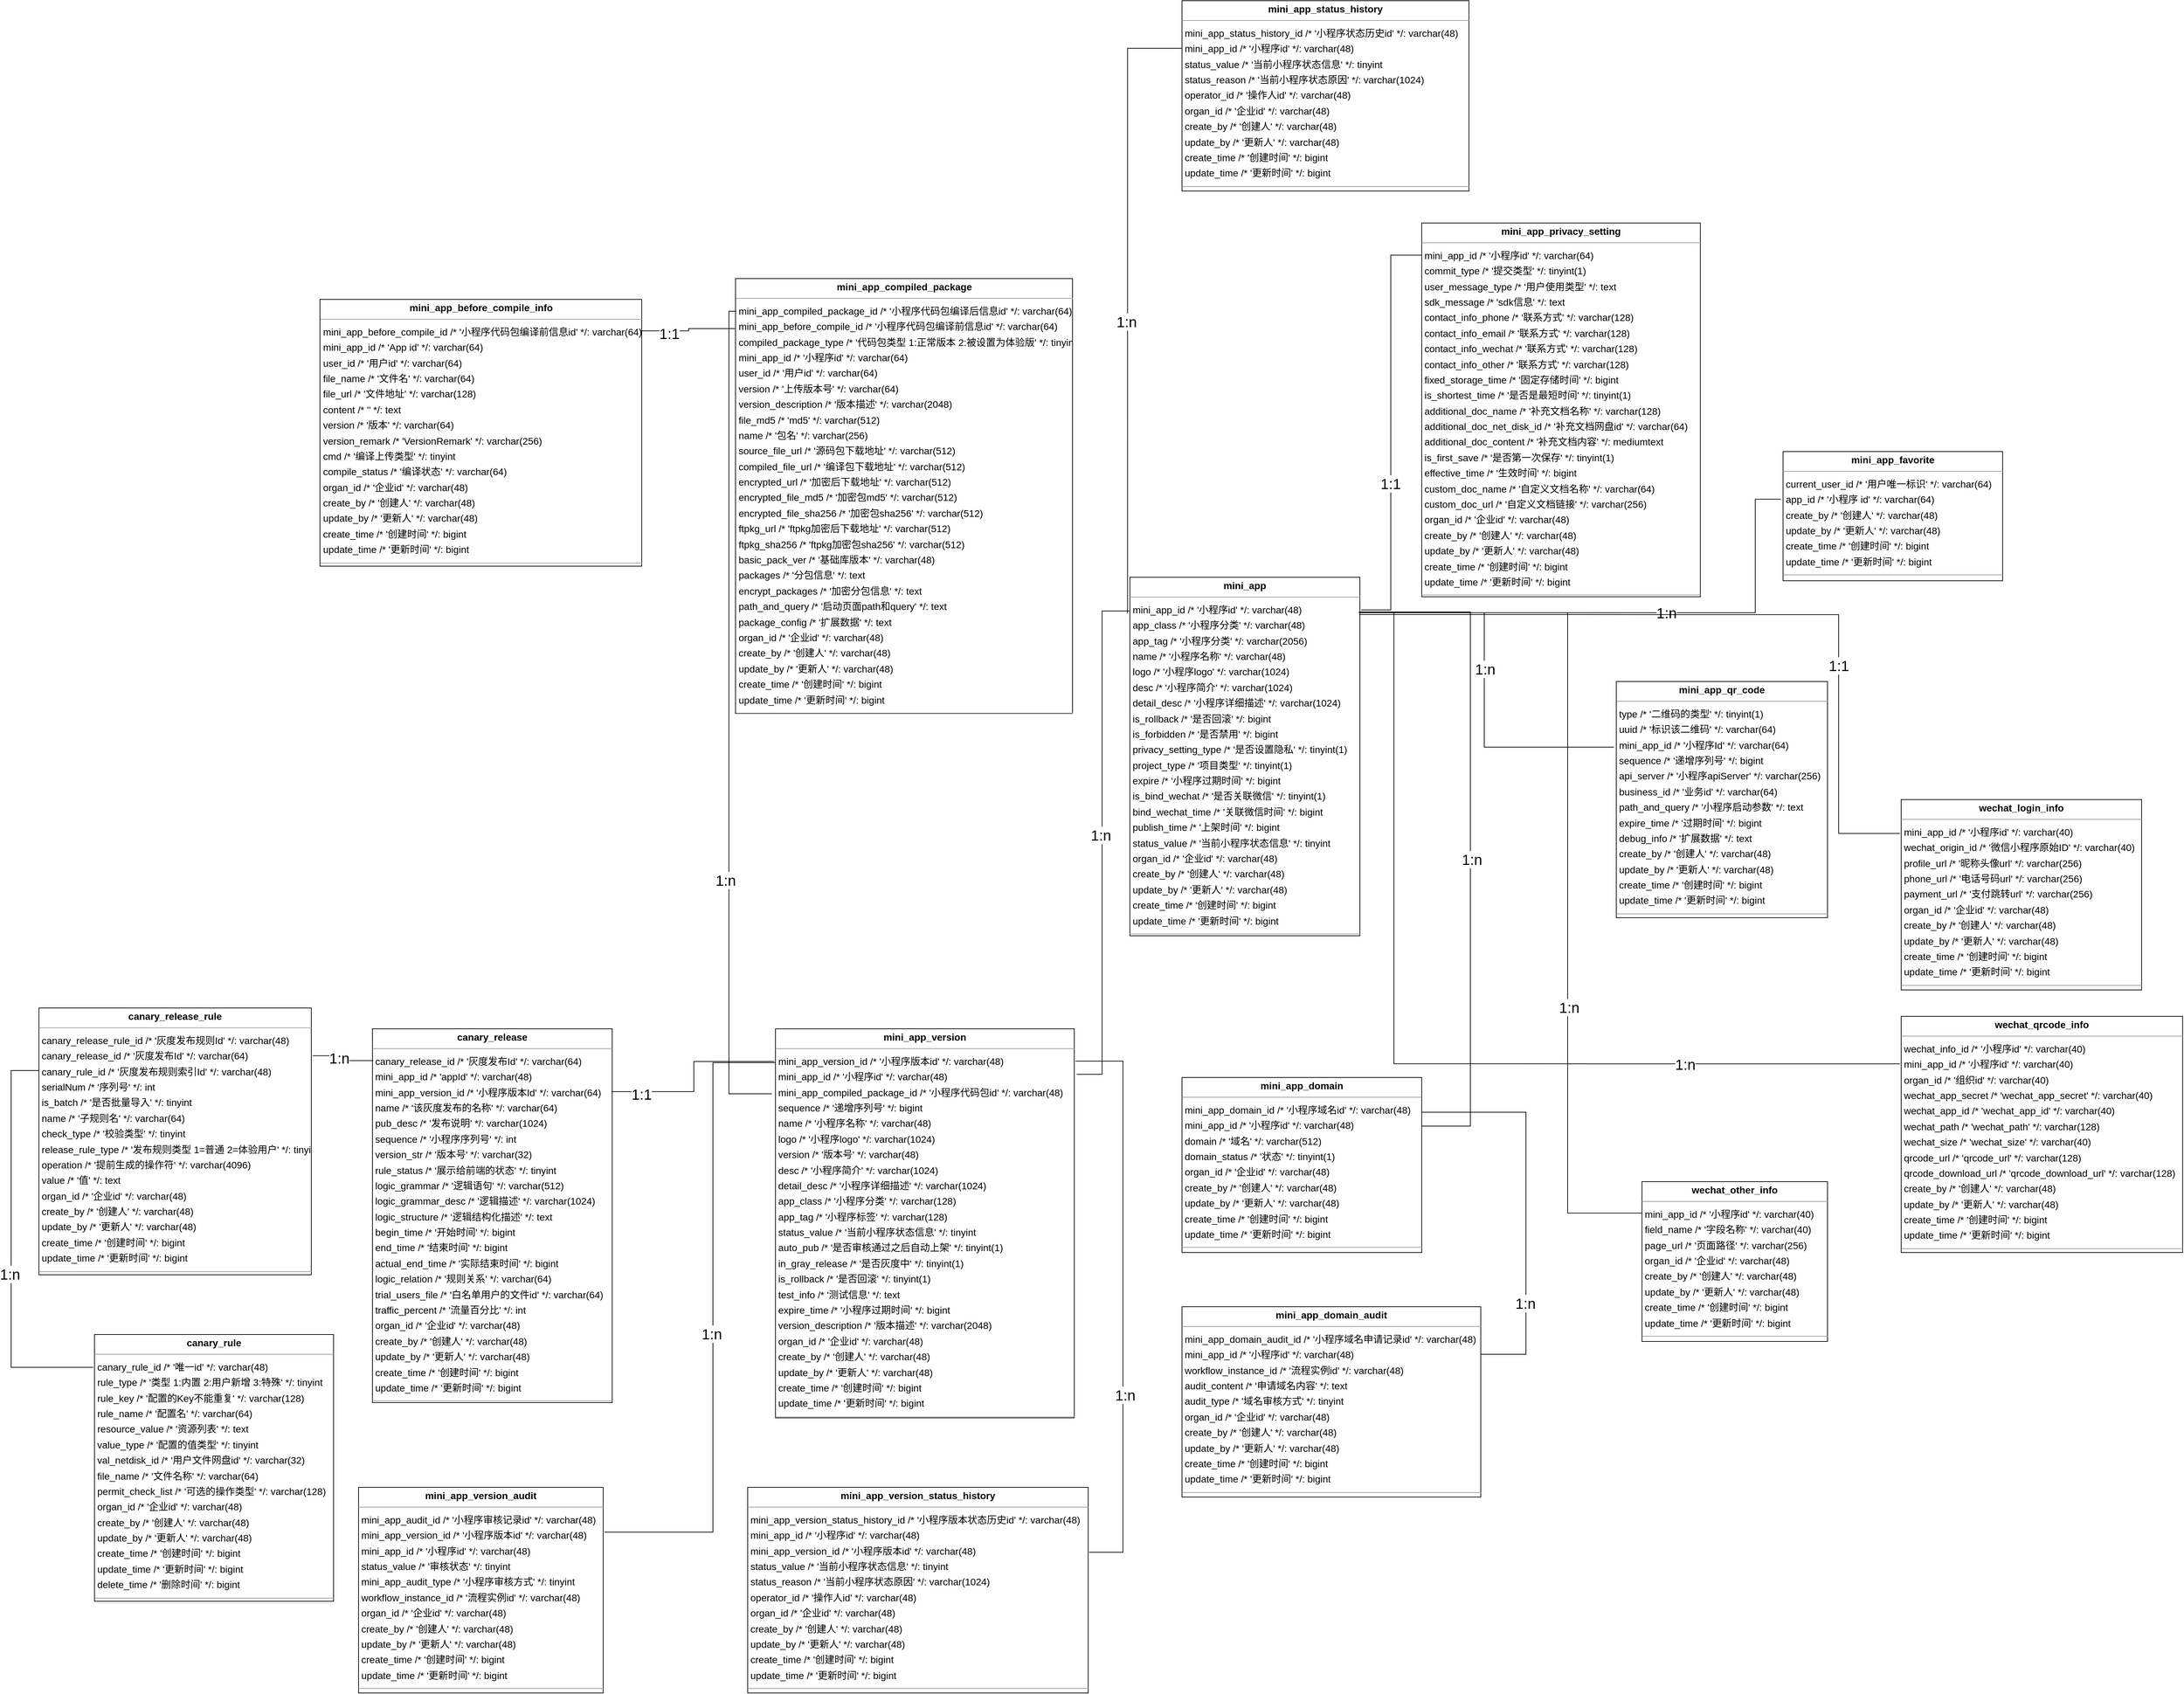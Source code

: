 <mxfile version="21.6.6" type="github">
  <diagram id="7bmtyRImc4BAid550Nkk" name="Page-1">
    <mxGraphModel dx="3190" dy="2068" grid="1" gridSize="10" guides="1" tooltips="1" connect="1" arrows="1" fold="1" page="0" pageScale="1" pageWidth="827" pageHeight="1169" background="none" math="0" shadow="0">
      <root>
        <mxCell id="0" />
        <mxCell id="1" parent="0" />
        <mxCell id="node31" value="&lt;p style=&quot;margin:0px;margin-top:4px;text-align:center;&quot;&gt;&lt;b&gt;canary_release&lt;/b&gt;&lt;/p&gt;&lt;hr size=&quot;1&quot;/&gt;&lt;p style=&quot;margin:0 0 0 4px;line-height:1.6;&quot;&gt; canary_release_id  /* &amp;#39;灰度发布Id&amp;#39; */: varchar(64)&lt;br/&gt; mini_app_id  /* &amp;#39;appId&amp;#39; */: varchar(48)&lt;br/&gt; mini_app_version_id  /* &amp;#39;小程序版本Id&amp;#39; */: varchar(64)&lt;br/&gt; name  /* &amp;#39;该灰度发布的名称&amp;#39; */: varchar(64)&lt;br/&gt; pub_desc  /* &amp;#39;发布说明&amp;#39; */: varchar(1024)&lt;br/&gt; sequence  /* &amp;#39;小程序序列号&amp;#39; */: int&lt;br/&gt; version_str  /* &amp;#39;版本号&amp;#39; */: varchar(32)&lt;br/&gt; rule_status  /* &amp;#39;展示给前端的状态&amp;#39; */: tinyint&lt;br/&gt; logic_grammar  /* &amp;#39;逻辑语句&amp;#39; */: varchar(512)&lt;br/&gt; logic_grammar_desc  /* &amp;#39;逻辑描述&amp;#39; */: varchar(1024)&lt;br/&gt; logic_structure  /* &amp;#39;逻辑结构化描述&amp;#39; */: text&lt;br/&gt; begin_time  /* &amp;#39;开始时间&amp;#39; */: bigint&lt;br/&gt; end_time  /* &amp;#39;结束时间&amp;#39; */: bigint&lt;br/&gt; actual_end_time  /* &amp;#39;实际结束时间&amp;#39; */: bigint&lt;br/&gt; logic_relation  /* &amp;#39;规则关系&amp;#39; */: varchar(64)&lt;br/&gt; trial_users_file  /* &amp;#39;白名单用户的文件id&amp;#39; */: varchar(64)&lt;br/&gt; traffic_percent  /* &amp;#39;流量百分比&amp;#39; */: int&lt;br/&gt; organ_id  /* &amp;#39;企业id&amp;#39; */: varchar(48)&lt;br/&gt; create_by  /* &amp;#39;创建人&amp;#39; */: varchar(48)&lt;br/&gt; update_by  /* &amp;#39;更新人&amp;#39; */: varchar(48)&lt;br/&gt; create_time  /* &amp;#39;创建时间&amp;#39; */: bigint&lt;br/&gt; update_time  /* &amp;#39;更新时间&amp;#39; */: bigint&lt;/p&gt;&lt;hr size=&quot;1&quot;/&gt;&lt;p style=&quot;margin:0 0 0 4px;line-height:1.6;&quot;&gt; idd  /* &amp;#39;自增id&amp;#39; */: bigint&lt;/p&gt;" style="verticalAlign=top;align=left;overflow=fill;fontSize=14;fontFamily=Helvetica;html=1;rounded=0;shadow=0;comic=0;labelBackgroundColor=none;strokeWidth=1;" parent="1" vertex="1">
          <mxGeometry x="10" y="970" width="345" height="538" as="geometry" />
        </mxCell>
        <mxCell id="node48" value="&lt;p style=&quot;margin:0px;margin-top:4px;text-align:center;&quot;&gt;&lt;b&gt;canary_release_rule&lt;/b&gt;&lt;/p&gt;&lt;hr size=&quot;1&quot;/&gt;&lt;p style=&quot;margin:0 0 0 4px;line-height:1.6;&quot;&gt; canary_release_rule_id  /* &amp;#39;灰度发布规则Id&amp;#39; */: varchar(48)&lt;br/&gt; canary_release_id  /* &amp;#39;灰度发布Id&amp;#39; */: varchar(64)&lt;br/&gt; canary_rule_id  /* &amp;#39;灰度发布规则索引Id&amp;#39; */: varchar(48)&lt;br/&gt; serialNum  /* &amp;#39;序列号&amp;#39; */: int&lt;br/&gt; is_batch  /* &amp;#39;是否批量导入&amp;#39; */: tinyint&lt;br/&gt; name  /* &amp;#39;子规则名&amp;#39; */: varchar(64)&lt;br/&gt; check_type  /* &amp;#39;校验类型&amp;#39; */: tinyint&lt;br/&gt; release_rule_type  /* &amp;#39;发布规则类型 1=普通 2=体验用户&amp;#39; */: tinyint&lt;br/&gt; operation  /* &amp;#39;提前生成的操作符&amp;#39; */: varchar(4096)&lt;br/&gt; value  /* &amp;#39;值&amp;#39; */: text&lt;br/&gt; organ_id  /* &amp;#39;企业id&amp;#39; */: varchar(48)&lt;br/&gt; create_by  /* &amp;#39;创建人&amp;#39; */: varchar(48)&lt;br/&gt; update_by  /* &amp;#39;更新人&amp;#39; */: varchar(48)&lt;br/&gt; create_time  /* &amp;#39;创建时间&amp;#39; */: bigint&lt;br/&gt; update_time  /* &amp;#39;更新时间&amp;#39; */: bigint&lt;/p&gt;&lt;hr size=&quot;1&quot;/&gt;&lt;p style=&quot;margin:0 0 0 4px;line-height:1.6;&quot;&gt; idd  /* &amp;#39;自增id&amp;#39; */: bigint&lt;/p&gt;" style="verticalAlign=top;align=left;overflow=fill;fontSize=14;fontFamily=Helvetica;html=1;rounded=0;shadow=0;comic=0;labelBackgroundColor=none;strokeWidth=1;" parent="1" vertex="1">
          <mxGeometry x="-470" y="940" width="392" height="384" as="geometry" />
        </mxCell>
        <mxCell id="node45" value="&lt;p style=&quot;margin:0px;margin-top:4px;text-align:center;&quot;&gt;&lt;b&gt;canary_rule&lt;/b&gt;&lt;/p&gt;&lt;hr size=&quot;1&quot;/&gt;&lt;p style=&quot;margin:0 0 0 4px;line-height:1.6;&quot;&gt; canary_rule_id  /* &amp;#39;唯一id&amp;#39; */: varchar(48)&lt;br/&gt; rule_type  /* &amp;#39;类型 1:内置 2:用户新增 3:特殊&amp;#39; */: tinyint&lt;br/&gt; rule_key  /* &amp;#39;配置的Key不能重复&amp;#39; */: varchar(128)&lt;br/&gt; rule_name  /* &amp;#39;配置名&amp;#39; */: varchar(64)&lt;br/&gt; resource_value  /* &amp;#39;资源列表&amp;#39; */: text&lt;br/&gt; value_type  /* &amp;#39;配置的值类型&amp;#39; */: tinyint&lt;br/&gt; val_netdisk_id  /* &amp;#39;用户文件网盘id&amp;#39; */: varchar(32)&lt;br/&gt; file_name  /* &amp;#39;文件名称&amp;#39; */: varchar(64)&lt;br/&gt; permit_check_list  /* &amp;#39;可选的操作类型&amp;#39; */: varchar(128)&lt;br/&gt; organ_id  /* &amp;#39;企业id&amp;#39; */: varchar(48)&lt;br/&gt; create_by  /* &amp;#39;创建人&amp;#39; */: varchar(48)&lt;br/&gt; update_by  /* &amp;#39;更新人&amp;#39; */: varchar(48)&lt;br/&gt; create_time  /* &amp;#39;创建时间&amp;#39; */: bigint&lt;br/&gt; update_time  /* &amp;#39;更新时间&amp;#39; */: bigint&lt;br/&gt; delete_time  /* &amp;#39;删除时间&amp;#39; */: bigint&lt;/p&gt;&lt;hr size=&quot;1&quot;/&gt;&lt;p style=&quot;margin:0 0 0 4px;line-height:1.6;&quot;&gt; idd  /* &amp;#39;自增id&amp;#39; */: bigint&lt;/p&gt;" style="verticalAlign=top;align=left;overflow=fill;fontSize=14;fontFamily=Helvetica;html=1;rounded=0;shadow=0;comic=0;labelBackgroundColor=none;strokeWidth=1;" parent="1" vertex="1">
          <mxGeometry x="-390" y="1410" width="344" height="384" as="geometry" />
        </mxCell>
        <mxCell id="node13" value="&lt;p style=&quot;margin:0px;margin-top:4px;text-align:center;&quot;&gt;&lt;b&gt;mini_app&lt;/b&gt;&lt;/p&gt;&lt;hr size=&quot;1&quot;/&gt;&lt;p style=&quot;margin:0 0 0 4px;line-height:1.6;&quot;&gt; mini_app_id  /* &amp;#39;小程序id&amp;#39; */: varchar(48)&lt;br/&gt; app_class  /* &amp;#39;小程序分类&amp;#39; */: varchar(48)&lt;br/&gt; app_tag  /* &amp;#39;小程序分类&amp;#39; */: varchar(2056)&lt;br/&gt; name  /* &amp;#39;小程序名称&amp;#39; */: varchar(48)&lt;br/&gt; logo  /* &amp;#39;小程序logo&amp;#39; */: varchar(1024)&lt;br/&gt; desc  /* &amp;#39;小程序简介&amp;#39; */: varchar(1024)&lt;br/&gt; detail_desc  /* &amp;#39;小程序详细描述&amp;#39; */: varchar(1024)&lt;br/&gt; is_rollback  /* &amp;#39;是否回滚&amp;#39; */: bigint&lt;br/&gt; is_forbidden  /* &amp;#39;是否禁用&amp;#39; */: bigint&lt;br/&gt; privacy_setting_type  /* &amp;#39;是否设置隐私&amp;#39; */: tinyint(1)&lt;br/&gt; project_type  /* &amp;#39;项目类型&amp;#39; */: tinyint(1)&lt;br/&gt; expire  /* &amp;#39;小程序过期时间&amp;#39; */: bigint&lt;br/&gt; is_bind_wechat  /* &amp;#39;是否关联微信&amp;#39; */: tinyint(1)&lt;br/&gt; bind_wechat_time  /* &amp;#39;关联微信时间&amp;#39; */: bigint&lt;br/&gt; publish_time  /* &amp;#39;上架时间&amp;#39; */: bigint&lt;br/&gt; status_value  /* &amp;#39;当前小程序状态信息&amp;#39; */: tinyint&lt;br/&gt; organ_id  /* &amp;#39;企业id&amp;#39; */: varchar(48)&lt;br/&gt; create_by  /* &amp;#39;创建人&amp;#39; */: varchar(48)&lt;br/&gt; update_by  /* &amp;#39;更新人&amp;#39; */: varchar(48)&lt;br/&gt; create_time  /* &amp;#39;创建时间&amp;#39; */: bigint&lt;br/&gt; update_time  /* &amp;#39;更新时间&amp;#39; */: bigint&lt;/p&gt;&lt;hr size=&quot;1&quot;/&gt;&lt;p style=&quot;margin:0 0 0 4px;line-height:1.6;&quot;&gt; idd  /* &amp;#39;自增id&amp;#39; */: bigint&lt;/p&gt;" style="verticalAlign=top;align=left;overflow=fill;fontSize=14;fontFamily=Helvetica;html=1;rounded=0;shadow=0;comic=0;labelBackgroundColor=none;strokeWidth=1;" parent="1" vertex="1">
          <mxGeometry x="1100" y="320" width="331" height="516" as="geometry" />
        </mxCell>
        <mxCell id="node0" value="&lt;p style=&quot;margin:0px;margin-top:4px;text-align:center;&quot;&gt;&lt;b&gt;mini_app_version_audit&lt;/b&gt;&lt;/p&gt;&lt;hr size=&quot;1&quot;&gt;&lt;p style=&quot;margin:0 0 0 4px;line-height:1.6;&quot;&gt; mini_app_audit_id  /* &#39;小程序审核记录id&#39; */: varchar(48)&lt;br&gt; mini_app_version_id  /* &#39;小程序版本id&#39; */: varchar(48)&lt;br&gt; mini_app_id  /* &#39;小程序id&#39; */: varchar(48)&lt;br&gt; status_value  /* &#39;审核状态&#39; */: tinyint&lt;br&gt; mini_app_audit_type  /* &#39;小程序审核方式&#39; */: tinyint&lt;br&gt; workflow_instance_id  /* &#39;流程实例id&#39; */: varchar(48)&lt;br&gt; organ_id  /* &#39;企业id&#39; */: varchar(48)&lt;br&gt; create_by  /* &#39;创建人&#39; */: varchar(48)&lt;br&gt; update_by  /* &#39;更新人&#39; */: varchar(48)&lt;br&gt; create_time  /* &#39;创建时间&#39; */: bigint&lt;br&gt; update_time  /* &#39;更新时间&#39; */: bigint&lt;/p&gt;&lt;hr size=&quot;1&quot;&gt;&lt;p style=&quot;margin:0 0 0 4px;line-height:1.6;&quot;&gt; idd  /* &#39;自增id&#39; */: bigint&lt;/p&gt;" style="verticalAlign=top;align=left;overflow=fill;fontSize=14;fontFamily=Helvetica;html=1;rounded=0;shadow=0;comic=0;labelBackgroundColor=none;strokeWidth=1;" parent="1" vertex="1">
          <mxGeometry x="-10" y="1630" width="352" height="296" as="geometry" />
        </mxCell>
        <mxCell id="node21" value="&lt;p style=&quot;margin:0px;margin-top:4px;text-align:center;&quot;&gt;&lt;b&gt;mini_app_before_compile_info&lt;/b&gt;&lt;/p&gt;&lt;hr size=&quot;1&quot;/&gt;&lt;p style=&quot;margin:0 0 0 4px;line-height:1.6;&quot;&gt; mini_app_before_compile_id  /* &amp;#39;小程序代码包编译前信息id&amp;#39; */: varchar(64)&lt;br/&gt; mini_app_id  /* &amp;#39;App id&amp;#39; */: varchar(64)&lt;br/&gt; user_id  /* &amp;#39;用户id&amp;#39; */: varchar(64)&lt;br/&gt; file_name  /* &amp;#39;文件名&amp;#39; */: varchar(64)&lt;br/&gt; file_url  /* &amp;#39;文件地址&amp;#39; */: varchar(128)&lt;br/&gt; content  /* &amp;#39;&amp;#39; */: text&lt;br/&gt; version  /* &amp;#39;版本&amp;#39; */: varchar(64)&lt;br/&gt; version_remark  /* &amp;#39;VersionRemark&amp;#39; */: varchar(256)&lt;br/&gt; cmd  /* &amp;#39;编译上传类型&amp;#39; */: tinyint&lt;br/&gt; compile_status  /* &amp;#39;编译状态&amp;#39; */: varchar(64)&lt;br/&gt; organ_id  /* &amp;#39;企业id&amp;#39; */: varchar(48)&lt;br/&gt; create_by  /* &amp;#39;创建人&amp;#39; */: varchar(48)&lt;br/&gt; update_by  /* &amp;#39;更新人&amp;#39; */: varchar(48)&lt;br/&gt; create_time  /* &amp;#39;创建时间&amp;#39; */: bigint&lt;br/&gt; update_time  /* &amp;#39;更新时间&amp;#39; */: bigint&lt;/p&gt;&lt;hr size=&quot;1&quot;/&gt;&lt;p style=&quot;margin:0 0 0 4px;line-height:1.6;&quot;&gt; idd  /* &amp;#39;自增id&amp;#39; */: bigint&lt;/p&gt;" style="verticalAlign=top;align=left;overflow=fill;fontSize=14;fontFamily=Helvetica;html=1;rounded=0;shadow=0;comic=0;labelBackgroundColor=none;strokeWidth=1;" parent="1" vertex="1">
          <mxGeometry x="-65.5" y="-80" width="463" height="384" as="geometry" />
        </mxCell>
        <mxCell id="node55" value="&lt;p style=&quot;margin:0px;margin-top:4px;text-align:center;&quot;&gt;&lt;b&gt;mini_app_compiled_package&lt;/b&gt;&lt;/p&gt;&lt;hr size=&quot;1&quot;/&gt;&lt;p style=&quot;margin:0 0 0 4px;line-height:1.6;&quot;&gt; mini_app_compiled_package_id  /* &amp;#39;小程序代码包编译后信息id&amp;#39; */: varchar(64)&lt;br/&gt; mini_app_before_compile_id  /* &amp;#39;小程序代码包编译前信息id&amp;#39; */: varchar(64)&lt;br/&gt; compiled_package_type  /* &amp;#39;代码包类型 1:正常版本 2:被设置为体验版&amp;#39; */: tinyint&lt;br/&gt; mini_app_id  /* &amp;#39;小程序id&amp;#39; */: varchar(64)&lt;br/&gt; user_id  /* &amp;#39;用户id&amp;#39; */: varchar(64)&lt;br/&gt; version  /* &amp;#39;上传版本号&amp;#39; */: varchar(64)&lt;br/&gt; version_description  /* &amp;#39;版本描述&amp;#39; */: varchar(2048)&lt;br/&gt; file_md5  /* &amp;#39;md5&amp;#39; */: varchar(512)&lt;br/&gt; name  /* &amp;#39;包名&amp;#39; */: varchar(256)&lt;br/&gt; source_file_url  /* &amp;#39;源码包下载地址&amp;#39; */: varchar(512)&lt;br/&gt; compiled_file_url  /* &amp;#39;编译包下载地址&amp;#39; */: varchar(512)&lt;br/&gt; encrypted_url  /* &amp;#39;加密后下载地址&amp;#39; */: varchar(512)&lt;br/&gt; encrypted_file_md5  /* &amp;#39;加密包md5&amp;#39; */: varchar(512)&lt;br/&gt; encrypted_file_sha256  /* &amp;#39;加密包sha256&amp;#39; */: varchar(512)&lt;br/&gt; ftpkg_url  /* &amp;#39;ftpkg加密后下载地址&amp;#39; */: varchar(512)&lt;br/&gt; ftpkg_sha256  /* &amp;#39;ftpkg加密包sha256&amp;#39; */: varchar(512)&lt;br/&gt; basic_pack_ver  /* &amp;#39;基础库版本&amp;#39; */: varchar(48)&lt;br/&gt; packages  /* &amp;#39;分包信息&amp;#39; */: text&lt;br/&gt; encrypt_packages  /* &amp;#39;加密分包信息&amp;#39; */: text&lt;br/&gt; path_and_query  /* &amp;#39;启动页面path和query&amp;#39; */: text&lt;br/&gt; package_config  /* &amp;#39;扩展数据&amp;#39; */: text&lt;br/&gt; organ_id  /* &amp;#39;企业id&amp;#39; */: varchar(48)&lt;br/&gt; create_by  /* &amp;#39;创建人&amp;#39; */: varchar(48)&lt;br/&gt; update_by  /* &amp;#39;更新人&amp;#39; */: varchar(48)&lt;br/&gt; create_time  /* &amp;#39;创建时间&amp;#39; */: bigint&lt;br/&gt; update_time  /* &amp;#39;更新时间&amp;#39; */: bigint&lt;/p&gt;&lt;hr size=&quot;1&quot;/&gt;&lt;p style=&quot;margin:0 0 0 4px;line-height:1.6;&quot;&gt; idd  /* &amp;#39;自增id&amp;#39; */: bigint&lt;/p&gt;" style="verticalAlign=top;align=left;overflow=fill;fontSize=14;fontFamily=Helvetica;html=1;rounded=0;shadow=0;comic=0;labelBackgroundColor=none;strokeWidth=1;" parent="1" vertex="1">
          <mxGeometry x="532.5" y="-110" width="485" height="626" as="geometry" />
        </mxCell>
        <mxCell id="node9" value="&lt;p style=&quot;margin:0px;margin-top:4px;text-align:center;&quot;&gt;&lt;b&gt;mini_app_domain&lt;/b&gt;&lt;/p&gt;&lt;hr size=&quot;1&quot;/&gt;&lt;p style=&quot;margin:0 0 0 4px;line-height:1.6;&quot;&gt; mini_app_domain_id  /* &amp;#39;小程序域名id&amp;#39; */: varchar(48)&lt;br/&gt; mini_app_id  /* &amp;#39;小程序id&amp;#39; */: varchar(48)&lt;br/&gt; domain  /* &amp;#39;域名&amp;#39; */: varchar(512)&lt;br/&gt; domain_status  /* &amp;#39;状态&amp;#39; */: tinyint(1)&lt;br/&gt; organ_id  /* &amp;#39;企业id&amp;#39; */: varchar(48)&lt;br/&gt; create_by  /* &amp;#39;创建人&amp;#39; */: varchar(48)&lt;br/&gt; update_by  /* &amp;#39;更新人&amp;#39; */: varchar(48)&lt;br/&gt; create_time  /* &amp;#39;创建时间&amp;#39; */: bigint&lt;br/&gt; update_time  /* &amp;#39;更新时间&amp;#39; */: bigint&lt;/p&gt;&lt;hr size=&quot;1&quot;/&gt;&lt;p style=&quot;margin:0 0 0 4px;line-height:1.6;&quot;&gt; idd  /* &amp;#39;自增id&amp;#39; */: bigint&lt;/p&gt;" style="verticalAlign=top;align=left;overflow=fill;fontSize=14;fontFamily=Helvetica;html=1;rounded=0;shadow=0;comic=0;labelBackgroundColor=none;strokeWidth=1;" parent="1" vertex="1">
          <mxGeometry x="1175" y="1040" width="345" height="252" as="geometry" />
        </mxCell>
        <mxCell id="node5" value="&lt;p style=&quot;margin:0px;margin-top:4px;text-align:center;&quot;&gt;&lt;b&gt;mini_app_domain_audit&lt;/b&gt;&lt;/p&gt;&lt;hr size=&quot;1&quot;/&gt;&lt;p style=&quot;margin:0 0 0 4px;line-height:1.6;&quot;&gt; mini_app_domain_audit_id  /* &amp;#39;小程序域名申请记录id&amp;#39; */: varchar(48)&lt;br/&gt; mini_app_id  /* &amp;#39;小程序id&amp;#39; */: varchar(48)&lt;br/&gt; workflow_instance_id  /* &amp;#39;流程实例id&amp;#39; */: varchar(48)&lt;br/&gt; audit_content  /* &amp;#39;申请域名内容&amp;#39; */: text&lt;br/&gt; audit_type  /* &amp;#39;域名审核方式&amp;#39; */: tinyint&lt;br/&gt; organ_id  /* &amp;#39;企业id&amp;#39; */: varchar(48)&lt;br/&gt; create_by  /* &amp;#39;创建人&amp;#39; */: varchar(48)&lt;br/&gt; update_by  /* &amp;#39;更新人&amp;#39; */: varchar(48)&lt;br/&gt; create_time  /* &amp;#39;创建时间&amp;#39; */: bigint&lt;br/&gt; update_time  /* &amp;#39;更新时间&amp;#39; */: bigint&lt;/p&gt;&lt;hr size=&quot;1&quot;/&gt;&lt;p style=&quot;margin:0 0 0 4px;line-height:1.6;&quot;&gt; idd  /* &amp;#39;自增id&amp;#39; */: bigint&lt;/p&gt;" style="verticalAlign=top;align=left;overflow=fill;fontSize=14;fontFamily=Helvetica;html=1;rounded=0;shadow=0;comic=0;labelBackgroundColor=none;strokeWidth=1;" parent="1" vertex="1">
          <mxGeometry x="1175" y="1370" width="430" height="274" as="geometry" />
        </mxCell>
        <mxCell id="node37" value="&lt;p style=&quot;margin:0px;margin-top:4px;text-align:center;&quot;&gt;&lt;b&gt;mini_app_favorite&lt;/b&gt;&lt;/p&gt;&lt;hr size=&quot;1&quot;/&gt;&lt;p style=&quot;margin:0 0 0 4px;line-height:1.6;&quot;&gt; current_user_id  /* &amp;#39;用户唯一标识&amp;#39; */: varchar(64)&lt;br/&gt; app_id  /* &amp;#39;小程序 id&amp;#39; */: varchar(64)&lt;br/&gt; create_by  /* &amp;#39;创建人&amp;#39; */: varchar(48)&lt;br/&gt; update_by  /* &amp;#39;更新人&amp;#39; */: varchar(48)&lt;br/&gt; create_time  /* &amp;#39;创建时间&amp;#39; */: bigint&lt;br/&gt; update_time  /* &amp;#39;更新时间&amp;#39; */: bigint&lt;/p&gt;&lt;hr size=&quot;1&quot;/&gt;&lt;p style=&quot;margin:0 0 0 4px;line-height:1.6;&quot;&gt; idd  /* &amp;#39;自增id&amp;#39; */: bigint&lt;/p&gt;" style="verticalAlign=top;align=left;overflow=fill;fontSize=14;fontFamily=Helvetica;html=1;rounded=0;shadow=0;comic=0;labelBackgroundColor=none;strokeWidth=1;" parent="1" vertex="1">
          <mxGeometry x="2040" y="139" width="316" height="186" as="geometry" />
        </mxCell>
        <mxCell id="node23" value="&lt;p style=&quot;margin:0px;margin-top:4px;text-align:center;&quot;&gt;&lt;b&gt;mini_app_privacy_setting&lt;/b&gt;&lt;/p&gt;&lt;hr size=&quot;1&quot;/&gt;&lt;p style=&quot;margin:0 0 0 4px;line-height:1.6;&quot;&gt; mini_app_id  /* &amp;#39;小程序id&amp;#39; */: varchar(64)&lt;br/&gt; commit_type  /* &amp;#39;提交类型&amp;#39; */: tinyint(1)&lt;br/&gt; user_message_type  /* &amp;#39;用户使用类型&amp;#39; */: text&lt;br/&gt; sdk_message  /* &amp;#39;sdk信息&amp;#39; */: text&lt;br/&gt; contact_info_phone  /* &amp;#39;联系方式&amp;#39; */: varchar(128)&lt;br/&gt; contact_info_email  /* &amp;#39;联系方式&amp;#39; */: varchar(128)&lt;br/&gt; contact_info_wechat  /* &amp;#39;联系方式&amp;#39; */: varchar(128)&lt;br/&gt; contact_info_other  /* &amp;#39;联系方式&amp;#39; */: varchar(128)&lt;br/&gt; fixed_storage_time  /* &amp;#39;固定存储时间&amp;#39; */: bigint&lt;br/&gt; is_shortest_time  /* &amp;#39;是否是最短时间&amp;#39; */: tinyint(1)&lt;br/&gt; additional_doc_name  /* &amp;#39;补充文档名称&amp;#39; */: varchar(128)&lt;br/&gt; additional_doc_net_disk_id  /* &amp;#39;补充文档网盘id&amp;#39; */: varchar(64)&lt;br/&gt; additional_doc_content  /* &amp;#39;补充文档内容&amp;#39; */: mediumtext&lt;br/&gt; is_first_save  /* &amp;#39;是否第一次保存&amp;#39; */: tinyint(1)&lt;br/&gt; effective_time  /* &amp;#39;生效时间&amp;#39; */: bigint&lt;br/&gt; custom_doc_name  /* &amp;#39;自定义文档名称&amp;#39; */: varchar(64)&lt;br/&gt; custom_doc_url  /* &amp;#39;自定义文档链接&amp;#39; */: varchar(256)&lt;br/&gt; organ_id  /* &amp;#39;企业id&amp;#39; */: varchar(48)&lt;br/&gt; create_by  /* &amp;#39;创建人&amp;#39; */: varchar(48)&lt;br/&gt; update_by  /* &amp;#39;更新人&amp;#39; */: varchar(48)&lt;br/&gt; create_time  /* &amp;#39;创建时间&amp;#39; */: bigint&lt;br/&gt; update_time  /* &amp;#39;更新时间&amp;#39; */: bigint&lt;/p&gt;&lt;hr size=&quot;1&quot;/&gt;&lt;p style=&quot;margin:0 0 0 4px;line-height:1.6;&quot;&gt; idd  /* &amp;#39;自增id&amp;#39; */: bigint&lt;/p&gt;" style="verticalAlign=top;align=left;overflow=fill;fontSize=14;fontFamily=Helvetica;html=1;rounded=0;shadow=0;comic=0;labelBackgroundColor=none;strokeWidth=1;" parent="1" vertex="1">
          <mxGeometry x="1520" y="-190" width="401" height="538" as="geometry" />
        </mxCell>
        <mxCell id="node8" value="&lt;p style=&quot;margin:0px;margin-top:4px;text-align:center;&quot;&gt;&lt;b&gt;mini_app_qr_code&lt;/b&gt;&lt;/p&gt;&lt;hr size=&quot;1&quot;/&gt;&lt;p style=&quot;margin:0 0 0 4px;line-height:1.6;&quot;&gt; type  /* &amp;#39;二维码的类型&amp;#39; */: tinyint(1)&lt;br/&gt; uuid  /* &amp;#39;标识该二维码&amp;#39; */: varchar(64)&lt;br/&gt; mini_app_id  /* &amp;#39;小程序Id&amp;#39; */: varchar(64)&lt;br/&gt; sequence  /* &amp;#39;递增序列号&amp;#39; */: bigint&lt;br/&gt; api_server  /* &amp;#39;小程序apiServer&amp;#39; */: varchar(256)&lt;br/&gt; business_id  /* &amp;#39;业务id&amp;#39; */: varchar(64)&lt;br/&gt; path_and_query  /* &amp;#39;小程序启动参数&amp;#39; */: text&lt;br/&gt; expire_time  /* &amp;#39;过期时间&amp;#39; */: bigint&lt;br/&gt; debug_info  /* &amp;#39;扩展数据&amp;#39; */: text&lt;br/&gt; create_by  /* &amp;#39;创建人&amp;#39; */: varchar(48)&lt;br/&gt; update_by  /* &amp;#39;更新人&amp;#39; */: varchar(48)&lt;br/&gt; create_time  /* &amp;#39;创建时间&amp;#39; */: bigint&lt;br/&gt; update_time  /* &amp;#39;更新时间&amp;#39; */: bigint&lt;/p&gt;&lt;hr size=&quot;1&quot;/&gt;&lt;p style=&quot;margin:0 0 0 4px;line-height:1.6;&quot;&gt; idd  /* &amp;#39;自增id&amp;#39; */: bigint&lt;/p&gt;" style="verticalAlign=top;align=left;overflow=fill;fontSize=14;fontFamily=Helvetica;html=1;rounded=0;shadow=0;comic=0;labelBackgroundColor=none;strokeWidth=1;" parent="1" vertex="1">
          <mxGeometry x="1800" y="470" width="304" height="340" as="geometry" />
        </mxCell>
        <mxCell id="node32" value="&lt;p style=&quot;margin:0px;margin-top:4px;text-align:center;&quot;&gt;&lt;b&gt;mini_app_status_history&lt;/b&gt;&lt;/p&gt;&lt;hr size=&quot;1&quot;/&gt;&lt;p style=&quot;margin:0 0 0 4px;line-height:1.6;&quot;&gt; mini_app_status_history_id  /* &amp;#39;小程序状态历史id&amp;#39; */: varchar(48)&lt;br/&gt; mini_app_id  /* &amp;#39;小程序id&amp;#39; */: varchar(48)&lt;br/&gt; status_value  /* &amp;#39;当前小程序状态信息&amp;#39; */: tinyint&lt;br/&gt; status_reason  /* &amp;#39;当前小程序状态原因&amp;#39; */: varchar(1024)&lt;br/&gt; operator_id  /* &amp;#39;操作人id&amp;#39; */: varchar(48)&lt;br/&gt; organ_id  /* &amp;#39;企业id&amp;#39; */: varchar(48)&lt;br/&gt; create_by  /* &amp;#39;创建人&amp;#39; */: varchar(48)&lt;br/&gt; update_by  /* &amp;#39;更新人&amp;#39; */: varchar(48)&lt;br/&gt; create_time  /* &amp;#39;创建时间&amp;#39; */: bigint&lt;br/&gt; update_time  /* &amp;#39;更新时间&amp;#39; */: bigint&lt;/p&gt;&lt;hr size=&quot;1&quot;/&gt;&lt;p style=&quot;margin:0 0 0 4px;line-height:1.6;&quot;&gt; idd  /* &amp;#39;自增id&amp;#39; */: bigint&lt;/p&gt;" style="verticalAlign=top;align=left;overflow=fill;fontSize=14;fontFamily=Helvetica;html=1;rounded=0;shadow=0;comic=0;labelBackgroundColor=none;strokeWidth=1;" parent="1" vertex="1">
          <mxGeometry x="1175" y="-510" width="413" height="274" as="geometry" />
        </mxCell>
        <mxCell id="node24" value="&lt;p style=&quot;margin:0px;margin-top:4px;text-align:center;&quot;&gt;&lt;b&gt;mini_app_version&lt;/b&gt;&lt;/p&gt;&lt;hr size=&quot;1&quot;/&gt;&lt;p style=&quot;margin:0 0 0 4px;line-height:1.6;&quot;&gt; mini_app_version_id  /* &amp;#39;小程序版本id&amp;#39; */: varchar(48)&lt;br/&gt; mini_app_id  /* &amp;#39;小程序id&amp;#39; */: varchar(48)&lt;br/&gt; mini_app_compiled_package_id  /* &amp;#39;小程序代码包id&amp;#39; */: varchar(48)&lt;br/&gt; sequence  /* &amp;#39;递增序列号&amp;#39; */: bigint&lt;br/&gt; name  /* &amp;#39;小程序名称&amp;#39; */: varchar(48)&lt;br/&gt; logo  /* &amp;#39;小程序logo&amp;#39; */: varchar(1024)&lt;br/&gt; version  /* &amp;#39;版本号&amp;#39; */: varchar(48)&lt;br/&gt; desc  /* &amp;#39;小程序简介&amp;#39; */: varchar(1024)&lt;br/&gt; detail_desc  /* &amp;#39;小程序详细描述&amp;#39; */: varchar(1024)&lt;br/&gt; app_class  /* &amp;#39;小程序分类&amp;#39; */: varchar(128)&lt;br/&gt; app_tag  /* &amp;#39;小程序标签&amp;#39; */: varchar(128)&lt;br/&gt; status_value  /* &amp;#39;当前小程序状态信息&amp;#39; */: tinyint&lt;br/&gt; auto_pub  /* &amp;#39;是否审核通过之后自动上架&amp;#39; */: tinyint(1)&lt;br/&gt; in_gray_release  /* &amp;#39;是否灰度中&amp;#39; */: tinyint(1)&lt;br/&gt; is_rollback  /* &amp;#39;是否回滚&amp;#39; */: tinyint(1)&lt;br/&gt; test_info  /* &amp;#39;测试信息&amp;#39; */: text&lt;br/&gt; expire_time  /* &amp;#39;小程序过期时间&amp;#39; */: bigint&lt;br/&gt; version_description  /* &amp;#39;版本描述&amp;#39; */: varchar(2048)&lt;br/&gt; organ_id  /* &amp;#39;企业id&amp;#39; */: varchar(48)&lt;br/&gt; create_by  /* &amp;#39;创建人&amp;#39; */: varchar(48)&lt;br/&gt; update_by  /* &amp;#39;更新人&amp;#39; */: varchar(48)&lt;br/&gt; create_time  /* &amp;#39;创建时间&amp;#39; */: bigint&lt;br/&gt; update_time  /* &amp;#39;更新时间&amp;#39; */: bigint&lt;/p&gt;&lt;hr size=&quot;1&quot;/&gt;&lt;p style=&quot;margin:0 0 0 4px;line-height:1.6;&quot;&gt; idd  /* &amp;#39;自增id&amp;#39; */: bigint&lt;/p&gt;" style="verticalAlign=top;align=left;overflow=fill;fontSize=14;fontFamily=Helvetica;html=1;rounded=0;shadow=0;comic=0;labelBackgroundColor=none;strokeWidth=1;" parent="1" vertex="1">
          <mxGeometry x="590" y="970" width="430" height="560" as="geometry" />
        </mxCell>
        <mxCell id="node27" value="&lt;p style=&quot;margin:0px;margin-top:4px;text-align:center;&quot;&gt;&lt;b&gt;mini_app_version_status_history&lt;/b&gt;&lt;/p&gt;&lt;hr size=&quot;1&quot;/&gt;&lt;p style=&quot;margin:0 0 0 4px;line-height:1.6;&quot;&gt; mini_app_version_status_history_id  /* &amp;#39;小程序版本状态历史id&amp;#39; */: varchar(48)&lt;br/&gt; mini_app_id  /* &amp;#39;小程序id&amp;#39; */: varchar(48)&lt;br/&gt; mini_app_version_id  /* &amp;#39;小程序版本id&amp;#39; */: varchar(48)&lt;br/&gt; status_value  /* &amp;#39;当前小程序状态信息&amp;#39; */: tinyint&lt;br/&gt; status_reason  /* &amp;#39;当前小程序状态原因&amp;#39; */: varchar(1024)&lt;br/&gt; operator_id  /* &amp;#39;操作人id&amp;#39; */: varchar(48)&lt;br/&gt; organ_id  /* &amp;#39;企业id&amp;#39; */: varchar(48)&lt;br/&gt; create_by  /* &amp;#39;创建人&amp;#39; */: varchar(48)&lt;br/&gt; update_by  /* &amp;#39;更新人&amp;#39; */: varchar(48)&lt;br/&gt; create_time  /* &amp;#39;创建时间&amp;#39; */: bigint&lt;br/&gt; update_time  /* &amp;#39;更新时间&amp;#39; */: bigint&lt;/p&gt;&lt;hr size=&quot;1&quot;/&gt;&lt;p style=&quot;margin:0 0 0 4px;line-height:1.6;&quot;&gt; idd  /* &amp;#39;自增id&amp;#39; */: bigint&lt;/p&gt;" style="verticalAlign=top;align=left;overflow=fill;fontSize=14;fontFamily=Helvetica;html=1;rounded=0;shadow=0;comic=0;labelBackgroundColor=none;strokeWidth=1;" parent="1" vertex="1">
          <mxGeometry x="550" y="1630" width="490" height="296" as="geometry" />
        </mxCell>
        <mxCell id="node10" value="&lt;p style=&quot;margin:0px;margin-top:4px;text-align:center;&quot;&gt;&lt;b&gt;wechat_login_info&lt;/b&gt;&lt;/p&gt;&lt;hr size=&quot;1&quot;/&gt;&lt;p style=&quot;margin:0 0 0 4px;line-height:1.6;&quot;&gt; mini_app_id  /* &amp;#39;小程序id&amp;#39; */: varchar(40)&lt;br/&gt; wechat_origin_id  /* &amp;#39;微信小程序原始ID&amp;#39; */: varchar(40)&lt;br/&gt; profile_url  /* &amp;#39;昵称头像url&amp;#39; */: varchar(256)&lt;br/&gt; phone_url  /* &amp;#39;电话号码url&amp;#39; */: varchar(256)&lt;br/&gt; payment_url  /* &amp;#39;支付跳转url&amp;#39; */: varchar(256)&lt;br/&gt; organ_id  /* &amp;#39;企业id&amp;#39; */: varchar(48)&lt;br/&gt; create_by  /* &amp;#39;创建人&amp;#39; */: varchar(48)&lt;br/&gt; update_by  /* &amp;#39;更新人&amp;#39; */: varchar(48)&lt;br/&gt; create_time  /* &amp;#39;创建时间&amp;#39; */: bigint&lt;br/&gt; update_time  /* &amp;#39;更新时间&amp;#39; */: bigint&lt;/p&gt;&lt;hr size=&quot;1&quot;/&gt;&lt;p style=&quot;margin:0 0 0 4px;line-height:1.6;&quot;&gt; idd  /* &amp;#39;自增id&amp;#39; */: bigint&lt;/p&gt;" style="verticalAlign=top;align=left;overflow=fill;fontSize=14;fontFamily=Helvetica;html=1;rounded=0;shadow=0;comic=0;labelBackgroundColor=none;strokeWidth=1;" parent="1" vertex="1">
          <mxGeometry x="2210" y="640" width="346" height="274" as="geometry" />
        </mxCell>
        <mxCell id="node3" value="&lt;p style=&quot;margin:0px;margin-top:4px;text-align:center;&quot;&gt;&lt;b&gt;wechat_other_info&lt;/b&gt;&lt;/p&gt;&lt;hr size=&quot;1&quot;/&gt;&lt;p style=&quot;margin:0 0 0 4px;line-height:1.6;&quot;&gt; mini_app_id  /* &amp;#39;小程序id&amp;#39; */: varchar(40)&lt;br/&gt; field_name  /* &amp;#39;字段名称&amp;#39; */: varchar(40)&lt;br/&gt; page_url  /* &amp;#39;页面路径&amp;#39; */: varchar(256)&lt;br/&gt; organ_id  /* &amp;#39;企业id&amp;#39; */: varchar(48)&lt;br/&gt; create_by  /* &amp;#39;创建人&amp;#39; */: varchar(48)&lt;br/&gt; update_by  /* &amp;#39;更新人&amp;#39; */: varchar(48)&lt;br/&gt; create_time  /* &amp;#39;创建时间&amp;#39; */: bigint&lt;br/&gt; update_time  /* &amp;#39;更新时间&amp;#39; */: bigint&lt;/p&gt;&lt;hr size=&quot;1&quot;/&gt;&lt;p style=&quot;margin:0 0 0 4px;line-height:1.6;&quot;&gt; idd  /* &amp;#39;自增id&amp;#39; */: bigint&lt;/p&gt;" style="verticalAlign=top;align=left;overflow=fill;fontSize=14;fontFamily=Helvetica;html=1;rounded=0;shadow=0;comic=0;labelBackgroundColor=none;strokeWidth=1;" parent="1" vertex="1">
          <mxGeometry x="1837" y="1190" width="267" height="230" as="geometry" />
        </mxCell>
        <mxCell id="node25" value="&lt;p style=&quot;margin:0px;margin-top:4px;text-align:center;&quot;&gt;&lt;b&gt;wechat_qrcode_info&lt;/b&gt;&lt;/p&gt;&lt;hr size=&quot;1&quot;/&gt;&lt;p style=&quot;margin:0 0 0 4px;line-height:1.6;&quot;&gt; wechat_info_id  /* &amp;#39;小程序id&amp;#39; */: varchar(40)&lt;br/&gt; mini_app_id  /* &amp;#39;小程序id&amp;#39; */: varchar(40)&lt;br/&gt; organ_id  /* &amp;#39;组织id&amp;#39; */: varchar(40)&lt;br/&gt; wechat_app_secret  /* &amp;#39;wechat_app_secret&amp;#39; */: varchar(40)&lt;br/&gt; wechat_app_id  /* &amp;#39;wechat_app_id&amp;#39; */: varchar(40)&lt;br/&gt; wechat_path  /* &amp;#39;wechat_path&amp;#39; */: varchar(128)&lt;br/&gt; wechat_size  /* &amp;#39;wechat_size&amp;#39; */: varchar(40)&lt;br/&gt; qrcode_url  /* &amp;#39;qrcode_url&amp;#39; */: varchar(128)&lt;br/&gt; qrcode_download_url  /* &amp;#39;qrcode_download_url&amp;#39; */: varchar(128)&lt;br/&gt; create_by  /* &amp;#39;创建人&amp;#39; */: varchar(48)&lt;br/&gt; update_by  /* &amp;#39;更新人&amp;#39; */: varchar(48)&lt;br/&gt; create_time  /* &amp;#39;创建时间&amp;#39; */: bigint&lt;br/&gt; update_time  /* &amp;#39;更新时间&amp;#39; */: bigint&lt;/p&gt;&lt;hr size=&quot;1&quot;/&gt;&lt;p style=&quot;margin:0 0 0 4px;line-height:1.6;&quot;&gt; idd  /* &amp;#39;自增id&amp;#39; */: bigint&lt;/p&gt;" style="verticalAlign=top;align=left;overflow=fill;fontSize=14;fontFamily=Helvetica;html=1;rounded=0;shadow=0;comic=0;labelBackgroundColor=none;strokeWidth=1;" parent="1" vertex="1">
          <mxGeometry x="2210" y="952" width="405" height="340" as="geometry" />
        </mxCell>
        <mxCell id="FE78XRo27MvpOzvFZN-v-1" value="" style="endArrow=none;html=1;rounded=0;entryX=0.001;entryY=0.086;entryDx=0;entryDy=0;entryPerimeter=0;exitX=1.006;exitY=0.091;exitDx=0;exitDy=0;exitPerimeter=0;edgeStyle=orthogonalEdgeStyle;" edge="1" parent="1" source="node13" target="node23">
          <mxGeometry width="50" height="50" relative="1" as="geometry">
            <mxPoint x="1290" y="180" as="sourcePoint" />
            <mxPoint x="1340" y="130" as="targetPoint" />
          </mxGeometry>
        </mxCell>
        <mxCell id="FE78XRo27MvpOzvFZN-v-2" value="1:1" style="edgeLabel;html=1;align=center;verticalAlign=middle;resizable=0;points=[];fontSize=21;" vertex="1" connectable="0" parent="FE78XRo27MvpOzvFZN-v-1">
          <mxGeometry x="-0.245" relative="1" as="geometry">
            <mxPoint x="-1" y="1" as="offset" />
          </mxGeometry>
        </mxCell>
        <mxCell id="FE78XRo27MvpOzvFZN-v-3" value="" style="endArrow=none;html=1;rounded=0;exitX=1.008;exitY=0.117;exitDx=0;exitDy=0;exitPerimeter=0;edgeStyle=orthogonalEdgeStyle;entryX=-0.002;entryY=0.094;entryDx=0;entryDy=0;entryPerimeter=0;" edge="1" parent="1" source="node24" target="node13">
          <mxGeometry width="50" height="50" relative="1" as="geometry">
            <mxPoint x="860" y="800" as="sourcePoint" />
            <mxPoint x="1090" y="370" as="targetPoint" />
          </mxGeometry>
        </mxCell>
        <mxCell id="FE78XRo27MvpOzvFZN-v-4" value="1:n" style="edgeLabel;html=1;align=center;verticalAlign=middle;resizable=0;points=[];fontSize=21;" vertex="1" connectable="0" parent="FE78XRo27MvpOzvFZN-v-3">
          <mxGeometry x="0.027" y="2" relative="1" as="geometry">
            <mxPoint as="offset" />
          </mxGeometry>
        </mxCell>
        <mxCell id="FE78XRo27MvpOzvFZN-v-5" value="" style="endArrow=none;html=1;rounded=0;entryX=-0.004;entryY=0.084;entryDx=0;entryDy=0;entryPerimeter=0;exitX=0.997;exitY=0.168;exitDx=0;exitDy=0;exitPerimeter=0;edgeStyle=orthogonalEdgeStyle;" edge="1" parent="1" source="node31" target="node24">
          <mxGeometry width="50" height="50" relative="1" as="geometry">
            <mxPoint x="360" y="1060" as="sourcePoint" />
            <mxPoint x="570" y="860" as="targetPoint" />
          </mxGeometry>
        </mxCell>
        <mxCell id="FE78XRo27MvpOzvFZN-v-6" value="1:1" style="edgeLabel;html=1;align=center;verticalAlign=middle;resizable=0;points=[];fontSize=21;" vertex="1" connectable="0" parent="FE78XRo27MvpOzvFZN-v-5">
          <mxGeometry x="-0.692" y="-3" relative="1" as="geometry">
            <mxPoint as="offset" />
          </mxGeometry>
        </mxCell>
        <mxCell id="FE78XRo27MvpOzvFZN-v-7" value="" style="endArrow=none;html=1;rounded=0;exitX=1.005;exitY=0.179;exitDx=0;exitDy=0;exitPerimeter=0;entryX=0.003;entryY=0.085;entryDx=0;entryDy=0;entryPerimeter=0;edgeStyle=orthogonalEdgeStyle;" edge="1" parent="1" source="node48" target="node31">
          <mxGeometry width="50" height="50" relative="1" as="geometry">
            <mxPoint x="-80" y="900" as="sourcePoint" />
            <mxPoint x="-30" y="850" as="targetPoint" />
          </mxGeometry>
        </mxCell>
        <mxCell id="FE78XRo27MvpOzvFZN-v-8" value="1:n" style="edgeLabel;html=1;align=center;verticalAlign=middle;resizable=0;points=[];fontSize=21;" vertex="1" connectable="0" parent="FE78XRo27MvpOzvFZN-v-7">
          <mxGeometry x="-0.056" y="-4" relative="1" as="geometry">
            <mxPoint y="1" as="offset" />
          </mxGeometry>
        </mxCell>
        <mxCell id="FE78XRo27MvpOzvFZN-v-9" value="" style="endArrow=none;html=1;rounded=0;entryX=0;entryY=0.25;entryDx=0;entryDy=0;exitX=-0.005;exitY=0.123;exitDx=0;exitDy=0;exitPerimeter=0;edgeStyle=orthogonalEdgeStyle;" edge="1" parent="1" source="node45" target="node48">
          <mxGeometry width="50" height="50" relative="1" as="geometry">
            <mxPoint x="-500" y="1310" as="sourcePoint" />
            <mxPoint x="-450" y="1260" as="targetPoint" />
            <Array as="points">
              <mxPoint x="-510" y="1457" />
              <mxPoint x="-510" y="1030" />
              <mxPoint x="-470" y="1030" />
            </Array>
          </mxGeometry>
        </mxCell>
        <mxCell id="FE78XRo27MvpOzvFZN-v-10" value="1:n" style="edgeLabel;html=1;align=center;verticalAlign=middle;resizable=0;points=[];fontSize=21;" vertex="1" connectable="0" parent="FE78XRo27MvpOzvFZN-v-9">
          <mxGeometry x="-0.144" y="2" relative="1" as="geometry">
            <mxPoint as="offset" />
          </mxGeometry>
        </mxCell>
        <mxCell id="FE78XRo27MvpOzvFZN-v-11" value="" style="endArrow=none;html=1;rounded=0;exitX=1.005;exitY=0.218;exitDx=0;exitDy=0;exitPerimeter=0;entryX=-0.001;entryY=0.087;entryDx=0;entryDy=0;entryPerimeter=0;edgeStyle=orthogonalEdgeStyle;" edge="1" parent="1" source="node0" target="node24">
          <mxGeometry width="50" height="50" relative="1" as="geometry">
            <mxPoint x="420" y="1680" as="sourcePoint" />
            <mxPoint x="470" y="1630" as="targetPoint" />
            <Array as="points">
              <mxPoint x="500" y="1694" />
              <mxPoint x="500" y="1019" />
            </Array>
          </mxGeometry>
        </mxCell>
        <mxCell id="FE78XRo27MvpOzvFZN-v-12" value="1:n" style="edgeLabel;html=1;align=center;verticalAlign=middle;resizable=0;points=[];fontSize=21;" vertex="1" connectable="0" parent="FE78XRo27MvpOzvFZN-v-11">
          <mxGeometry x="-0.044" y="2" relative="1" as="geometry">
            <mxPoint y="-1" as="offset" />
          </mxGeometry>
        </mxCell>
        <mxCell id="FE78XRo27MvpOzvFZN-v-13" value="" style="endArrow=none;html=1;rounded=0;entryX=-0.01;entryY=0.369;entryDx=0;entryDy=0;entryPerimeter=0;edgeStyle=orthogonalEdgeStyle;" edge="1" parent="1" target="node37">
          <mxGeometry width="50" height="50" relative="1" as="geometry">
            <mxPoint x="1430" y="370" as="sourcePoint" />
            <mxPoint x="1770" y="540" as="targetPoint" />
            <Array as="points">
              <mxPoint x="2000" y="371" />
              <mxPoint x="2000" y="208" />
            </Array>
          </mxGeometry>
        </mxCell>
        <mxCell id="FE78XRo27MvpOzvFZN-v-14" value="1:n" style="edgeLabel;html=1;align=center;verticalAlign=middle;resizable=0;points=[];fontSize=21;" vertex="1" connectable="0" parent="FE78XRo27MvpOzvFZN-v-13">
          <mxGeometry x="0.149" relative="1" as="geometry">
            <mxPoint as="offset" />
          </mxGeometry>
        </mxCell>
        <mxCell id="FE78XRo27MvpOzvFZN-v-15" value="" style="endArrow=none;html=1;rounded=0;entryX=-0.011;entryY=0.278;entryDx=0;entryDy=0;entryPerimeter=0;edgeStyle=orthogonalEdgeStyle;" edge="1" parent="1" target="node8">
          <mxGeometry width="50" height="50" relative="1" as="geometry">
            <mxPoint x="1430" y="370" as="sourcePoint" />
            <mxPoint x="1610" y="480" as="targetPoint" />
            <Array as="points">
              <mxPoint x="1610" y="371" />
              <mxPoint x="1610" y="565" />
            </Array>
          </mxGeometry>
        </mxCell>
        <mxCell id="FE78XRo27MvpOzvFZN-v-16" value="1:n" style="edgeLabel;html=1;align=center;verticalAlign=middle;resizable=0;points=[];fontSize=21;" vertex="1" connectable="0" parent="FE78XRo27MvpOzvFZN-v-15">
          <mxGeometry x="-0.07" y="1" relative="1" as="geometry">
            <mxPoint y="1" as="offset" />
          </mxGeometry>
        </mxCell>
        <mxCell id="FE78XRo27MvpOzvFZN-v-17" value="" style="endArrow=none;html=1;rounded=0;exitX=1;exitY=0.25;exitDx=0;exitDy=0;edgeStyle=orthogonalEdgeStyle;" edge="1" parent="1" source="node9">
          <mxGeometry width="50" height="50" relative="1" as="geometry">
            <mxPoint x="1280" y="1190" as="sourcePoint" />
            <mxPoint x="1430" y="370" as="targetPoint" />
            <Array as="points">
              <mxPoint x="1520" y="1110" />
              <mxPoint x="1590" y="1110" />
              <mxPoint x="1590" y="370" />
            </Array>
          </mxGeometry>
        </mxCell>
        <mxCell id="FE78XRo27MvpOzvFZN-v-18" value="1:n" style="edgeLabel;html=1;align=center;verticalAlign=middle;resizable=0;points=[];fontSize=21;" vertex="1" connectable="0" parent="FE78XRo27MvpOzvFZN-v-17">
          <mxGeometry x="-0.054" y="-2" relative="1" as="geometry">
            <mxPoint y="1" as="offset" />
          </mxGeometry>
        </mxCell>
        <mxCell id="FE78XRo27MvpOzvFZN-v-19" value="" style="endArrow=none;html=1;rounded=0;exitX=1;exitY=0.25;exitDx=0;exitDy=0;edgeStyle=orthogonalEdgeStyle;" edge="1" parent="1" source="node5">
          <mxGeometry width="50" height="50" relative="1" as="geometry">
            <mxPoint x="1300" y="1240" as="sourcePoint" />
            <mxPoint x="1520" y="1090" as="targetPoint" />
            <Array as="points">
              <mxPoint x="1670" y="1439" />
              <mxPoint x="1670" y="1090" />
            </Array>
          </mxGeometry>
        </mxCell>
        <mxCell id="FE78XRo27MvpOzvFZN-v-20" value="1:n" style="edgeLabel;html=1;align=center;verticalAlign=middle;resizable=0;points=[];fontSize=21;" vertex="1" connectable="0" parent="FE78XRo27MvpOzvFZN-v-19">
          <mxGeometry x="-0.508" y="1" relative="1" as="geometry">
            <mxPoint as="offset" />
          </mxGeometry>
        </mxCell>
        <mxCell id="FE78XRo27MvpOzvFZN-v-21" value="" style="endArrow=none;html=1;rounded=0;entryX=1.004;entryY=0.083;entryDx=0;entryDy=0;entryPerimeter=0;exitX=1.003;exitY=0.316;exitDx=0;exitDy=0;exitPerimeter=0;edgeStyle=orthogonalEdgeStyle;" edge="1" parent="1" source="node27" target="node24">
          <mxGeometry width="50" height="50" relative="1" as="geometry">
            <mxPoint x="1030" y="1760" as="sourcePoint" />
            <mxPoint x="1080" y="1710" as="targetPoint" />
            <Array as="points">
              <mxPoint x="1090" y="1724" />
              <mxPoint x="1090" y="1017" />
            </Array>
          </mxGeometry>
        </mxCell>
        <mxCell id="FE78XRo27MvpOzvFZN-v-22" value="1:n" style="edgeLabel;html=1;align=center;verticalAlign=middle;resizable=0;points=[];fontSize=21;" vertex="1" connectable="0" parent="FE78XRo27MvpOzvFZN-v-21">
          <mxGeometry x="-0.331" y="-3" relative="1" as="geometry">
            <mxPoint as="offset" />
          </mxGeometry>
        </mxCell>
        <mxCell id="FE78XRo27MvpOzvFZN-v-23" value="" style="endArrow=none;html=1;rounded=0;entryX=-0.001;entryY=0.197;entryDx=0;entryDy=0;entryPerimeter=0;edgeStyle=orthogonalEdgeStyle;" edge="1" parent="1" target="node3">
          <mxGeometry width="50" height="50" relative="1" as="geometry">
            <mxPoint x="1430" y="370" as="sourcePoint" />
            <mxPoint x="1540" y="900" as="targetPoint" />
            <Array as="points">
              <mxPoint x="1730" y="371" />
              <mxPoint x="1730" y="1235" />
            </Array>
          </mxGeometry>
        </mxCell>
        <mxCell id="FE78XRo27MvpOzvFZN-v-24" value="1:n" style="edgeLabel;html=1;align=center;verticalAlign=middle;resizable=0;points=[];fontSize=21;" vertex="1" connectable="0" parent="FE78XRo27MvpOzvFZN-v-23">
          <mxGeometry x="0.368" y="2" relative="1" as="geometry">
            <mxPoint y="-1" as="offset" />
          </mxGeometry>
        </mxCell>
        <mxCell id="FE78XRo27MvpOzvFZN-v-25" value="" style="endArrow=none;html=1;rounded=0;exitX=1.007;exitY=0.098;exitDx=0;exitDy=0;exitPerimeter=0;entryX=-0.004;entryY=0.201;entryDx=0;entryDy=0;entryPerimeter=0;edgeStyle=orthogonalEdgeStyle;" edge="1" parent="1" source="node13" target="node25">
          <mxGeometry width="50" height="50" relative="1" as="geometry">
            <mxPoint x="1920" y="990" as="sourcePoint" />
            <mxPoint x="1970" y="940" as="targetPoint" />
            <Array as="points">
              <mxPoint x="1480" y="371" />
              <mxPoint x="1480" y="1020" />
            </Array>
          </mxGeometry>
        </mxCell>
        <mxCell id="FE78XRo27MvpOzvFZN-v-26" value="1:n" style="edgeLabel;html=1;align=center;verticalAlign=middle;resizable=0;points=[];fontSize=21;" vertex="1" connectable="0" parent="FE78XRo27MvpOzvFZN-v-25">
          <mxGeometry x="0.565" relative="1" as="geometry">
            <mxPoint as="offset" />
          </mxGeometry>
        </mxCell>
        <mxCell id="FE78XRo27MvpOzvFZN-v-28" value="" style="endArrow=none;html=1;rounded=0;exitX=0.997;exitY=0.104;exitDx=0;exitDy=0;exitPerimeter=0;entryX=-0.005;entryY=0.178;entryDx=0;entryDy=0;entryPerimeter=0;edgeStyle=orthogonalEdgeStyle;" edge="1" parent="1" source="node13" target="node10">
          <mxGeometry width="50" height="50" relative="1" as="geometry">
            <mxPoint x="1860" y="910" as="sourcePoint" />
            <mxPoint x="1910" y="860" as="targetPoint" />
            <Array as="points">
              <mxPoint x="2120" y="374" />
              <mxPoint x="2120" y="689" />
            </Array>
          </mxGeometry>
        </mxCell>
        <mxCell id="FE78XRo27MvpOzvFZN-v-29" value="1:1" style="edgeLabel;html=1;align=center;verticalAlign=middle;resizable=0;points=[];fontSize=21;" vertex="1" connectable="0" parent="FE78XRo27MvpOzvFZN-v-28">
          <mxGeometry x="0.396" relative="1" as="geometry">
            <mxPoint as="offset" />
          </mxGeometry>
        </mxCell>
        <mxCell id="FE78XRo27MvpOzvFZN-v-30" value="" style="endArrow=none;html=1;rounded=0;entryX=0.002;entryY=0.075;entryDx=0;entryDy=0;entryPerimeter=0;exitX=-0.012;exitY=0.167;exitDx=0;exitDy=0;exitPerimeter=0;edgeStyle=orthogonalEdgeStyle;" edge="1" parent="1" source="node24" target="node55">
          <mxGeometry width="50" height="50" relative="1" as="geometry">
            <mxPoint x="620" y="600" as="sourcePoint" />
            <mxPoint x="1210" y="20" as="targetPoint" />
            <Array as="points">
              <mxPoint x="523" y="1064" />
              <mxPoint x="523" y="-63" />
            </Array>
          </mxGeometry>
        </mxCell>
        <mxCell id="FE78XRo27MvpOzvFZN-v-34" value="1:n" style="edgeLabel;html=1;align=center;verticalAlign=middle;resizable=0;points=[];fontSize=21;" vertex="1" connectable="0" parent="FE78XRo27MvpOzvFZN-v-30">
          <mxGeometry x="-0.383" y="5" relative="1" as="geometry">
            <mxPoint as="offset" />
          </mxGeometry>
        </mxCell>
        <mxCell id="FE78XRo27MvpOzvFZN-v-31" value="" style="endArrow=none;html=1;rounded=0;entryX=-0.002;entryY=0.115;entryDx=0;entryDy=0;entryPerimeter=0;exitX=0.998;exitY=0.118;exitDx=0;exitDy=0;exitPerimeter=0;edgeStyle=orthogonalEdgeStyle;" edge="1" parent="1" source="node21" target="node55">
          <mxGeometry width="50" height="50" relative="1" as="geometry">
            <mxPoint x="150" y="440" as="sourcePoint" />
            <mxPoint x="200" y="390" as="targetPoint" />
          </mxGeometry>
        </mxCell>
        <mxCell id="FE78XRo27MvpOzvFZN-v-32" value="1:1" style="edgeLabel;html=1;align=center;verticalAlign=middle;resizable=0;points=[];fontSize=21;" vertex="1" connectable="0" parent="FE78XRo27MvpOzvFZN-v-31">
          <mxGeometry x="-0.42" y="-3" relative="1" as="geometry">
            <mxPoint as="offset" />
          </mxGeometry>
        </mxCell>
        <mxCell id="FE78XRo27MvpOzvFZN-v-35" value="" style="endArrow=none;html=1;rounded=0;exitX=-0.01;exitY=0.101;exitDx=0;exitDy=0;exitPerimeter=0;entryX=0;entryY=0.25;entryDx=0;entryDy=0;edgeStyle=orthogonalEdgeStyle;" edge="1" parent="1" source="node13" target="node32">
          <mxGeometry width="50" height="50" relative="1" as="geometry">
            <mxPoint x="850" y="-430" as="sourcePoint" />
            <mxPoint x="900" y="-480" as="targetPoint" />
          </mxGeometry>
        </mxCell>
        <mxCell id="FE78XRo27MvpOzvFZN-v-36" value="1:n" style="edgeLabel;html=1;align=center;verticalAlign=middle;resizable=0;points=[];fontSize=21;" vertex="1" connectable="0" parent="FE78XRo27MvpOzvFZN-v-35">
          <mxGeometry x="-0.058" y="2" relative="1" as="geometry">
            <mxPoint as="offset" />
          </mxGeometry>
        </mxCell>
      </root>
    </mxGraphModel>
  </diagram>
</mxfile>
